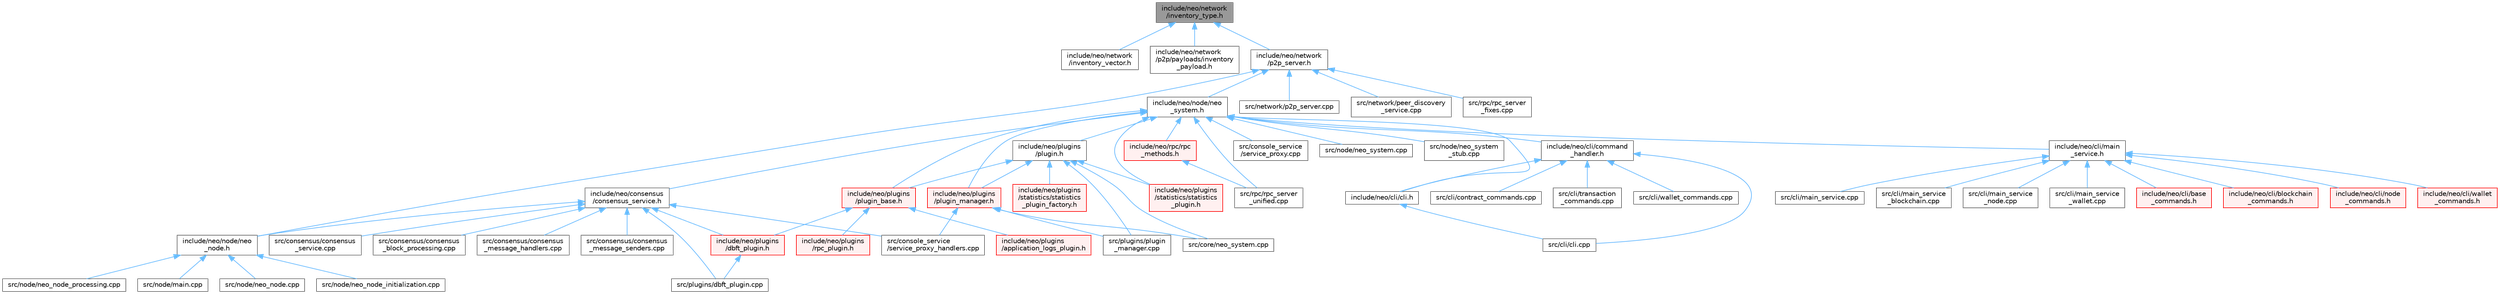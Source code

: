 digraph "include/neo/network/inventory_type.h"
{
 // LATEX_PDF_SIZE
  bgcolor="transparent";
  edge [fontname=Helvetica,fontsize=10,labelfontname=Helvetica,labelfontsize=10];
  node [fontname=Helvetica,fontsize=10,shape=box,height=0.2,width=0.4];
  Node1 [id="Node000001",label="include/neo/network\l/inventory_type.h",height=0.2,width=0.4,color="gray40", fillcolor="grey60", style="filled", fontcolor="black",tooltip=" "];
  Node1 -> Node2 [id="edge62_Node000001_Node000002",dir="back",color="steelblue1",style="solid",tooltip=" "];
  Node2 [id="Node000002",label="include/neo/network\l/inventory_vector.h",height=0.2,width=0.4,color="grey40", fillcolor="white", style="filled",URL="$inventory__vector_8h.html",tooltip=" "];
  Node1 -> Node3 [id="edge63_Node000001_Node000003",dir="back",color="steelblue1",style="solid",tooltip=" "];
  Node3 [id="Node000003",label="include/neo/network\l/p2p/payloads/inventory\l_payload.h",height=0.2,width=0.4,color="grey40", fillcolor="white", style="filled",URL="$inventory__payload_8h.html",tooltip=" "];
  Node1 -> Node4 [id="edge64_Node000001_Node000004",dir="back",color="steelblue1",style="solid",tooltip=" "];
  Node4 [id="Node000004",label="include/neo/network\l/p2p_server.h",height=0.2,width=0.4,color="grey40", fillcolor="white", style="filled",URL="$p2p__server_8h.html",tooltip=" "];
  Node4 -> Node5 [id="edge65_Node000004_Node000005",dir="back",color="steelblue1",style="solid",tooltip=" "];
  Node5 [id="Node000005",label="include/neo/node/neo\l_node.h",height=0.2,width=0.4,color="grey40", fillcolor="white", style="filled",URL="$neo__node_8h.html",tooltip=" "];
  Node5 -> Node6 [id="edge66_Node000005_Node000006",dir="back",color="steelblue1",style="solid",tooltip=" "];
  Node6 [id="Node000006",label="src/node/main.cpp",height=0.2,width=0.4,color="grey40", fillcolor="white", style="filled",URL="$main_8cpp.html",tooltip="Main entry point for Neo C++ Node."];
  Node5 -> Node7 [id="edge67_Node000005_Node000007",dir="back",color="steelblue1",style="solid",tooltip=" "];
  Node7 [id="Node000007",label="src/node/neo_node.cpp",height=0.2,width=0.4,color="grey40", fillcolor="white", style="filled",URL="$neo__node_8cpp.html",tooltip=" "];
  Node5 -> Node8 [id="edge68_Node000005_Node000008",dir="back",color="steelblue1",style="solid",tooltip=" "];
  Node8 [id="Node000008",label="src/node/neo_node_initialization.cpp",height=0.2,width=0.4,color="grey40", fillcolor="white", style="filled",URL="$neo__node__initialization_8cpp.html",tooltip=" "];
  Node5 -> Node9 [id="edge69_Node000005_Node000009",dir="back",color="steelblue1",style="solid",tooltip=" "];
  Node9 [id="Node000009",label="src/node/neo_node_processing.cpp",height=0.2,width=0.4,color="grey40", fillcolor="white", style="filled",URL="$neo__node__processing_8cpp.html",tooltip=" "];
  Node4 -> Node10 [id="edge70_Node000004_Node000010",dir="back",color="steelblue1",style="solid",tooltip=" "];
  Node10 [id="Node000010",label="include/neo/node/neo\l_system.h",height=0.2,width=0.4,color="grey40", fillcolor="white", style="filled",URL="$node_2neo__system_8h.html",tooltip=" "];
  Node10 -> Node11 [id="edge71_Node000010_Node000011",dir="back",color="steelblue1",style="solid",tooltip=" "];
  Node11 [id="Node000011",label="include/neo/cli/cli.h",height=0.2,width=0.4,color="grey40", fillcolor="white", style="filled",URL="$cli_8h.html",tooltip=" "];
  Node11 -> Node12 [id="edge72_Node000011_Node000012",dir="back",color="steelblue1",style="solid",tooltip=" "];
  Node12 [id="Node000012",label="src/cli/cli.cpp",height=0.2,width=0.4,color="grey40", fillcolor="white", style="filled",URL="$cli_8cpp.html",tooltip=" "];
  Node10 -> Node13 [id="edge73_Node000010_Node000013",dir="back",color="steelblue1",style="solid",tooltip=" "];
  Node13 [id="Node000013",label="include/neo/cli/command\l_handler.h",height=0.2,width=0.4,color="grey40", fillcolor="white", style="filled",URL="$command__handler_8h.html",tooltip=" "];
  Node13 -> Node11 [id="edge74_Node000013_Node000011",dir="back",color="steelblue1",style="solid",tooltip=" "];
  Node13 -> Node12 [id="edge75_Node000013_Node000012",dir="back",color="steelblue1",style="solid",tooltip=" "];
  Node13 -> Node14 [id="edge76_Node000013_Node000014",dir="back",color="steelblue1",style="solid",tooltip=" "];
  Node14 [id="Node000014",label="src/cli/contract_commands.cpp",height=0.2,width=0.4,color="grey40", fillcolor="white", style="filled",URL="$contract__commands_8cpp.html",tooltip=" "];
  Node13 -> Node15 [id="edge77_Node000013_Node000015",dir="back",color="steelblue1",style="solid",tooltip=" "];
  Node15 [id="Node000015",label="src/cli/transaction\l_commands.cpp",height=0.2,width=0.4,color="grey40", fillcolor="white", style="filled",URL="$transaction__commands_8cpp.html",tooltip=" "];
  Node13 -> Node16 [id="edge78_Node000013_Node000016",dir="back",color="steelblue1",style="solid",tooltip=" "];
  Node16 [id="Node000016",label="src/cli/wallet_commands.cpp",height=0.2,width=0.4,color="grey40", fillcolor="white", style="filled",URL="$wallet__commands_8cpp.html",tooltip=" "];
  Node10 -> Node17 [id="edge79_Node000010_Node000017",dir="back",color="steelblue1",style="solid",tooltip=" "];
  Node17 [id="Node000017",label="include/neo/cli/main\l_service.h",height=0.2,width=0.4,color="grey40", fillcolor="white", style="filled",URL="$main__service_8h.html",tooltip=" "];
  Node17 -> Node18 [id="edge80_Node000017_Node000018",dir="back",color="steelblue1",style="solid",tooltip=" "];
  Node18 [id="Node000018",label="include/neo/cli/base\l_commands.h",height=0.2,width=0.4,color="red", fillcolor="#FFF0F0", style="filled",URL="$base__commands_8h.html",tooltip=" "];
  Node17 -> Node20 [id="edge81_Node000017_Node000020",dir="back",color="steelblue1",style="solid",tooltip=" "];
  Node20 [id="Node000020",label="include/neo/cli/blockchain\l_commands.h",height=0.2,width=0.4,color="red", fillcolor="#FFF0F0", style="filled",URL="$blockchain__commands_8h.html",tooltip=" "];
  Node17 -> Node22 [id="edge82_Node000017_Node000022",dir="back",color="steelblue1",style="solid",tooltip=" "];
  Node22 [id="Node000022",label="include/neo/cli/node\l_commands.h",height=0.2,width=0.4,color="red", fillcolor="#FFF0F0", style="filled",URL="$node__commands_8h.html",tooltip=" "];
  Node17 -> Node24 [id="edge83_Node000017_Node000024",dir="back",color="steelblue1",style="solid",tooltip=" "];
  Node24 [id="Node000024",label="include/neo/cli/wallet\l_commands.h",height=0.2,width=0.4,color="red", fillcolor="#FFF0F0", style="filled",URL="$wallet__commands_8h.html",tooltip=" "];
  Node17 -> Node26 [id="edge84_Node000017_Node000026",dir="back",color="steelblue1",style="solid",tooltip=" "];
  Node26 [id="Node000026",label="src/cli/main_service.cpp",height=0.2,width=0.4,color="grey40", fillcolor="white", style="filled",URL="$main__service_8cpp.html",tooltip=" "];
  Node17 -> Node27 [id="edge85_Node000017_Node000027",dir="back",color="steelblue1",style="solid",tooltip=" "];
  Node27 [id="Node000027",label="src/cli/main_service\l_blockchain.cpp",height=0.2,width=0.4,color="grey40", fillcolor="white", style="filled",URL="$main__service__blockchain_8cpp.html",tooltip=" "];
  Node17 -> Node28 [id="edge86_Node000017_Node000028",dir="back",color="steelblue1",style="solid",tooltip=" "];
  Node28 [id="Node000028",label="src/cli/main_service\l_node.cpp",height=0.2,width=0.4,color="grey40", fillcolor="white", style="filled",URL="$main__service__node_8cpp.html",tooltip=" "];
  Node17 -> Node29 [id="edge87_Node000017_Node000029",dir="back",color="steelblue1",style="solid",tooltip=" "];
  Node29 [id="Node000029",label="src/cli/main_service\l_wallet.cpp",height=0.2,width=0.4,color="grey40", fillcolor="white", style="filled",URL="$main__service__wallet_8cpp.html",tooltip=" "];
  Node10 -> Node30 [id="edge88_Node000010_Node000030",dir="back",color="steelblue1",style="solid",tooltip=" "];
  Node30 [id="Node000030",label="include/neo/consensus\l/consensus_service.h",height=0.2,width=0.4,color="grey40", fillcolor="white", style="filled",URL="$consensus__service_8h.html",tooltip=" "];
  Node30 -> Node5 [id="edge89_Node000030_Node000005",dir="back",color="steelblue1",style="solid",tooltip=" "];
  Node30 -> Node31 [id="edge90_Node000030_Node000031",dir="back",color="steelblue1",style="solid",tooltip=" "];
  Node31 [id="Node000031",label="include/neo/plugins\l/dbft_plugin.h",height=0.2,width=0.4,color="red", fillcolor="#FFF0F0", style="filled",URL="$dbft__plugin_8h.html",tooltip=" "];
  Node31 -> Node32 [id="edge91_Node000031_Node000032",dir="back",color="steelblue1",style="solid",tooltip=" "];
  Node32 [id="Node000032",label="src/plugins/dbft_plugin.cpp",height=0.2,width=0.4,color="grey40", fillcolor="white", style="filled",URL="$dbft__plugin_8cpp.html",tooltip=" "];
  Node30 -> Node34 [id="edge92_Node000030_Node000034",dir="back",color="steelblue1",style="solid",tooltip=" "];
  Node34 [id="Node000034",label="src/consensus/consensus\l_block_processing.cpp",height=0.2,width=0.4,color="grey40", fillcolor="white", style="filled",URL="$consensus__block__processing_8cpp.html",tooltip=" "];
  Node30 -> Node35 [id="edge93_Node000030_Node000035",dir="back",color="steelblue1",style="solid",tooltip=" "];
  Node35 [id="Node000035",label="src/consensus/consensus\l_message_handlers.cpp",height=0.2,width=0.4,color="grey40", fillcolor="white", style="filled",URL="$consensus__message__handlers_8cpp.html",tooltip=" "];
  Node30 -> Node36 [id="edge94_Node000030_Node000036",dir="back",color="steelblue1",style="solid",tooltip=" "];
  Node36 [id="Node000036",label="src/consensus/consensus\l_message_senders.cpp",height=0.2,width=0.4,color="grey40", fillcolor="white", style="filled",URL="$consensus__message__senders_8cpp.html",tooltip=" "];
  Node30 -> Node37 [id="edge95_Node000030_Node000037",dir="back",color="steelblue1",style="solid",tooltip=" "];
  Node37 [id="Node000037",label="src/consensus/consensus\l_service.cpp",height=0.2,width=0.4,color="grey40", fillcolor="white", style="filled",URL="$consensus__service_8cpp.html",tooltip=" "];
  Node30 -> Node38 [id="edge96_Node000030_Node000038",dir="back",color="steelblue1",style="solid",tooltip=" "];
  Node38 [id="Node000038",label="src/console_service\l/service_proxy_handlers.cpp",height=0.2,width=0.4,color="grey40", fillcolor="white", style="filled",URL="$service__proxy__handlers_8cpp.html",tooltip=" "];
  Node30 -> Node32 [id="edge97_Node000030_Node000032",dir="back",color="steelblue1",style="solid",tooltip=" "];
  Node10 -> Node39 [id="edge98_Node000010_Node000039",dir="back",color="steelblue1",style="solid",tooltip=" "];
  Node39 [id="Node000039",label="include/neo/plugins\l/plugin.h",height=0.2,width=0.4,color="grey40", fillcolor="white", style="filled",URL="$plugins_2plugin_8h.html",tooltip=" "];
  Node39 -> Node40 [id="edge99_Node000039_Node000040",dir="back",color="steelblue1",style="solid",tooltip=" "];
  Node40 [id="Node000040",label="include/neo/plugins\l/plugin_base.h",height=0.2,width=0.4,color="red", fillcolor="#FFF0F0", style="filled",URL="$plugin__base_8h.html",tooltip=" "];
  Node40 -> Node41 [id="edge100_Node000040_Node000041",dir="back",color="steelblue1",style="solid",tooltip=" "];
  Node41 [id="Node000041",label="include/neo/plugins\l/application_logs_plugin.h",height=0.2,width=0.4,color="red", fillcolor="#FFF0F0", style="filled",URL="$application__logs__plugin_8h.html",tooltip=" "];
  Node40 -> Node31 [id="edge101_Node000040_Node000031",dir="back",color="steelblue1",style="solid",tooltip=" "];
  Node40 -> Node43 [id="edge102_Node000040_Node000043",dir="back",color="steelblue1",style="solid",tooltip=" "];
  Node43 [id="Node000043",label="include/neo/plugins\l/rpc_plugin.h",height=0.2,width=0.4,color="red", fillcolor="#FFF0F0", style="filled",URL="$rpc__plugin_8h.html",tooltip=" "];
  Node39 -> Node54 [id="edge103_Node000039_Node000054",dir="back",color="steelblue1",style="solid",tooltip=" "];
  Node54 [id="Node000054",label="include/neo/plugins\l/plugin_manager.h",height=0.2,width=0.4,color="red", fillcolor="#FFF0F0", style="filled",URL="$plugin__manager_8h.html",tooltip=" "];
  Node54 -> Node38 [id="edge104_Node000054_Node000038",dir="back",color="steelblue1",style="solid",tooltip=" "];
  Node54 -> Node55 [id="edge105_Node000054_Node000055",dir="back",color="steelblue1",style="solid",tooltip=" "];
  Node55 [id="Node000055",label="src/core/neo_system.cpp",height=0.2,width=0.4,color="grey40", fillcolor="white", style="filled",URL="$core_2neo__system_8cpp.html",tooltip=" "];
  Node54 -> Node56 [id="edge106_Node000054_Node000056",dir="back",color="steelblue1",style="solid",tooltip=" "];
  Node56 [id="Node000056",label="src/plugins/plugin\l_manager.cpp",height=0.2,width=0.4,color="grey40", fillcolor="white", style="filled",URL="$plugin__manager_8cpp.html",tooltip=" "];
  Node39 -> Node57 [id="edge107_Node000039_Node000057",dir="back",color="steelblue1",style="solid",tooltip=" "];
  Node57 [id="Node000057",label="include/neo/plugins\l/statistics/statistics\l_plugin.h",height=0.2,width=0.4,color="red", fillcolor="#FFF0F0", style="filled",URL="$statistics_2statistics__plugin_8h.html",tooltip=" "];
  Node39 -> Node60 [id="edge108_Node000039_Node000060",dir="back",color="steelblue1",style="solid",tooltip=" "];
  Node60 [id="Node000060",label="include/neo/plugins\l/statistics/statistics\l_plugin_factory.h",height=0.2,width=0.4,color="red", fillcolor="#FFF0F0", style="filled",URL="$statistics__plugin__factory_8h.html",tooltip=" "];
  Node39 -> Node55 [id="edge109_Node000039_Node000055",dir="back",color="steelblue1",style="solid",tooltip=" "];
  Node39 -> Node56 [id="edge110_Node000039_Node000056",dir="back",color="steelblue1",style="solid",tooltip=" "];
  Node10 -> Node40 [id="edge111_Node000010_Node000040",dir="back",color="steelblue1",style="solid",tooltip=" "];
  Node10 -> Node54 [id="edge112_Node000010_Node000054",dir="back",color="steelblue1",style="solid",tooltip=" "];
  Node10 -> Node57 [id="edge113_Node000010_Node000057",dir="back",color="steelblue1",style="solid",tooltip=" "];
  Node10 -> Node61 [id="edge114_Node000010_Node000061",dir="back",color="steelblue1",style="solid",tooltip=" "];
  Node61 [id="Node000061",label="include/neo/rpc/rpc\l_methods.h",height=0.2,width=0.4,color="red", fillcolor="#FFF0F0", style="filled",URL="$rpc__methods_8h.html",tooltip=" "];
  Node61 -> Node66 [id="edge115_Node000061_Node000066",dir="back",color="steelblue1",style="solid",tooltip=" "];
  Node66 [id="Node000066",label="src/rpc/rpc_server\l_unified.cpp",height=0.2,width=0.4,color="grey40", fillcolor="white", style="filled",URL="$rpc__server__unified_8cpp.html",tooltip=" "];
  Node10 -> Node67 [id="edge116_Node000010_Node000067",dir="back",color="steelblue1",style="solid",tooltip=" "];
  Node67 [id="Node000067",label="src/console_service\l/service_proxy.cpp",height=0.2,width=0.4,color="grey40", fillcolor="white", style="filled",URL="$service__proxy_8cpp.html",tooltip=" "];
  Node10 -> Node68 [id="edge117_Node000010_Node000068",dir="back",color="steelblue1",style="solid",tooltip=" "];
  Node68 [id="Node000068",label="src/node/neo_system.cpp",height=0.2,width=0.4,color="grey40", fillcolor="white", style="filled",URL="$node_2neo__system_8cpp.html",tooltip=" "];
  Node10 -> Node69 [id="edge118_Node000010_Node000069",dir="back",color="steelblue1",style="solid",tooltip=" "];
  Node69 [id="Node000069",label="src/node/neo_system\l_stub.cpp",height=0.2,width=0.4,color="grey40", fillcolor="white", style="filled",URL="$neo__system__stub_8cpp.html",tooltip=" "];
  Node10 -> Node66 [id="edge119_Node000010_Node000066",dir="back",color="steelblue1",style="solid",tooltip=" "];
  Node4 -> Node70 [id="edge120_Node000004_Node000070",dir="back",color="steelblue1",style="solid",tooltip=" "];
  Node70 [id="Node000070",label="src/network/p2p_server.cpp",height=0.2,width=0.4,color="grey40", fillcolor="white", style="filled",URL="$p2p__server_8cpp.html",tooltip=" "];
  Node4 -> Node71 [id="edge121_Node000004_Node000071",dir="back",color="steelblue1",style="solid",tooltip=" "];
  Node71 [id="Node000071",label="src/network/peer_discovery\l_service.cpp",height=0.2,width=0.4,color="grey40", fillcolor="white", style="filled",URL="$peer__discovery__service_8cpp.html",tooltip=" "];
  Node4 -> Node72 [id="edge122_Node000004_Node000072",dir="back",color="steelblue1",style="solid",tooltip=" "];
  Node72 [id="Node000072",label="src/rpc/rpc_server\l_fixes.cpp",height=0.2,width=0.4,color="grey40", fillcolor="white", style="filled",URL="$rpc__server__fixes_8cpp.html",tooltip=" "];
}
